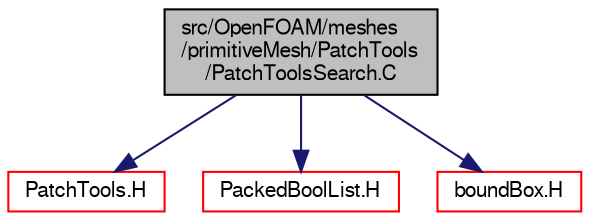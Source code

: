 digraph "src/OpenFOAM/meshes/primitiveMesh/PatchTools/PatchToolsSearch.C"
{
  bgcolor="transparent";
  edge [fontname="FreeSans",fontsize="10",labelfontname="FreeSans",labelfontsize="10"];
  node [fontname="FreeSans",fontsize="10",shape=record];
  Node0 [label="src/OpenFOAM/meshes\l/primitiveMesh/PatchTools\l/PatchToolsSearch.C",height=0.2,width=0.4,color="black", fillcolor="grey75", style="filled", fontcolor="black"];
  Node0 -> Node1 [color="midnightblue",fontsize="10",style="solid",fontname="FreeSans"];
  Node1 [label="PatchTools.H",height=0.2,width=0.4,color="red",URL="$a11852.html"];
  Node0 -> Node143 [color="midnightblue",fontsize="10",style="solid",fontname="FreeSans"];
  Node143 [label="PackedBoolList.H",height=0.2,width=0.4,color="red",URL="$a08696.html"];
  Node0 -> Node149 [color="midnightblue",fontsize="10",style="solid",fontname="FreeSans"];
  Node149 [label="boundBox.H",height=0.2,width=0.4,color="red",URL="$a11108.html"];
}
